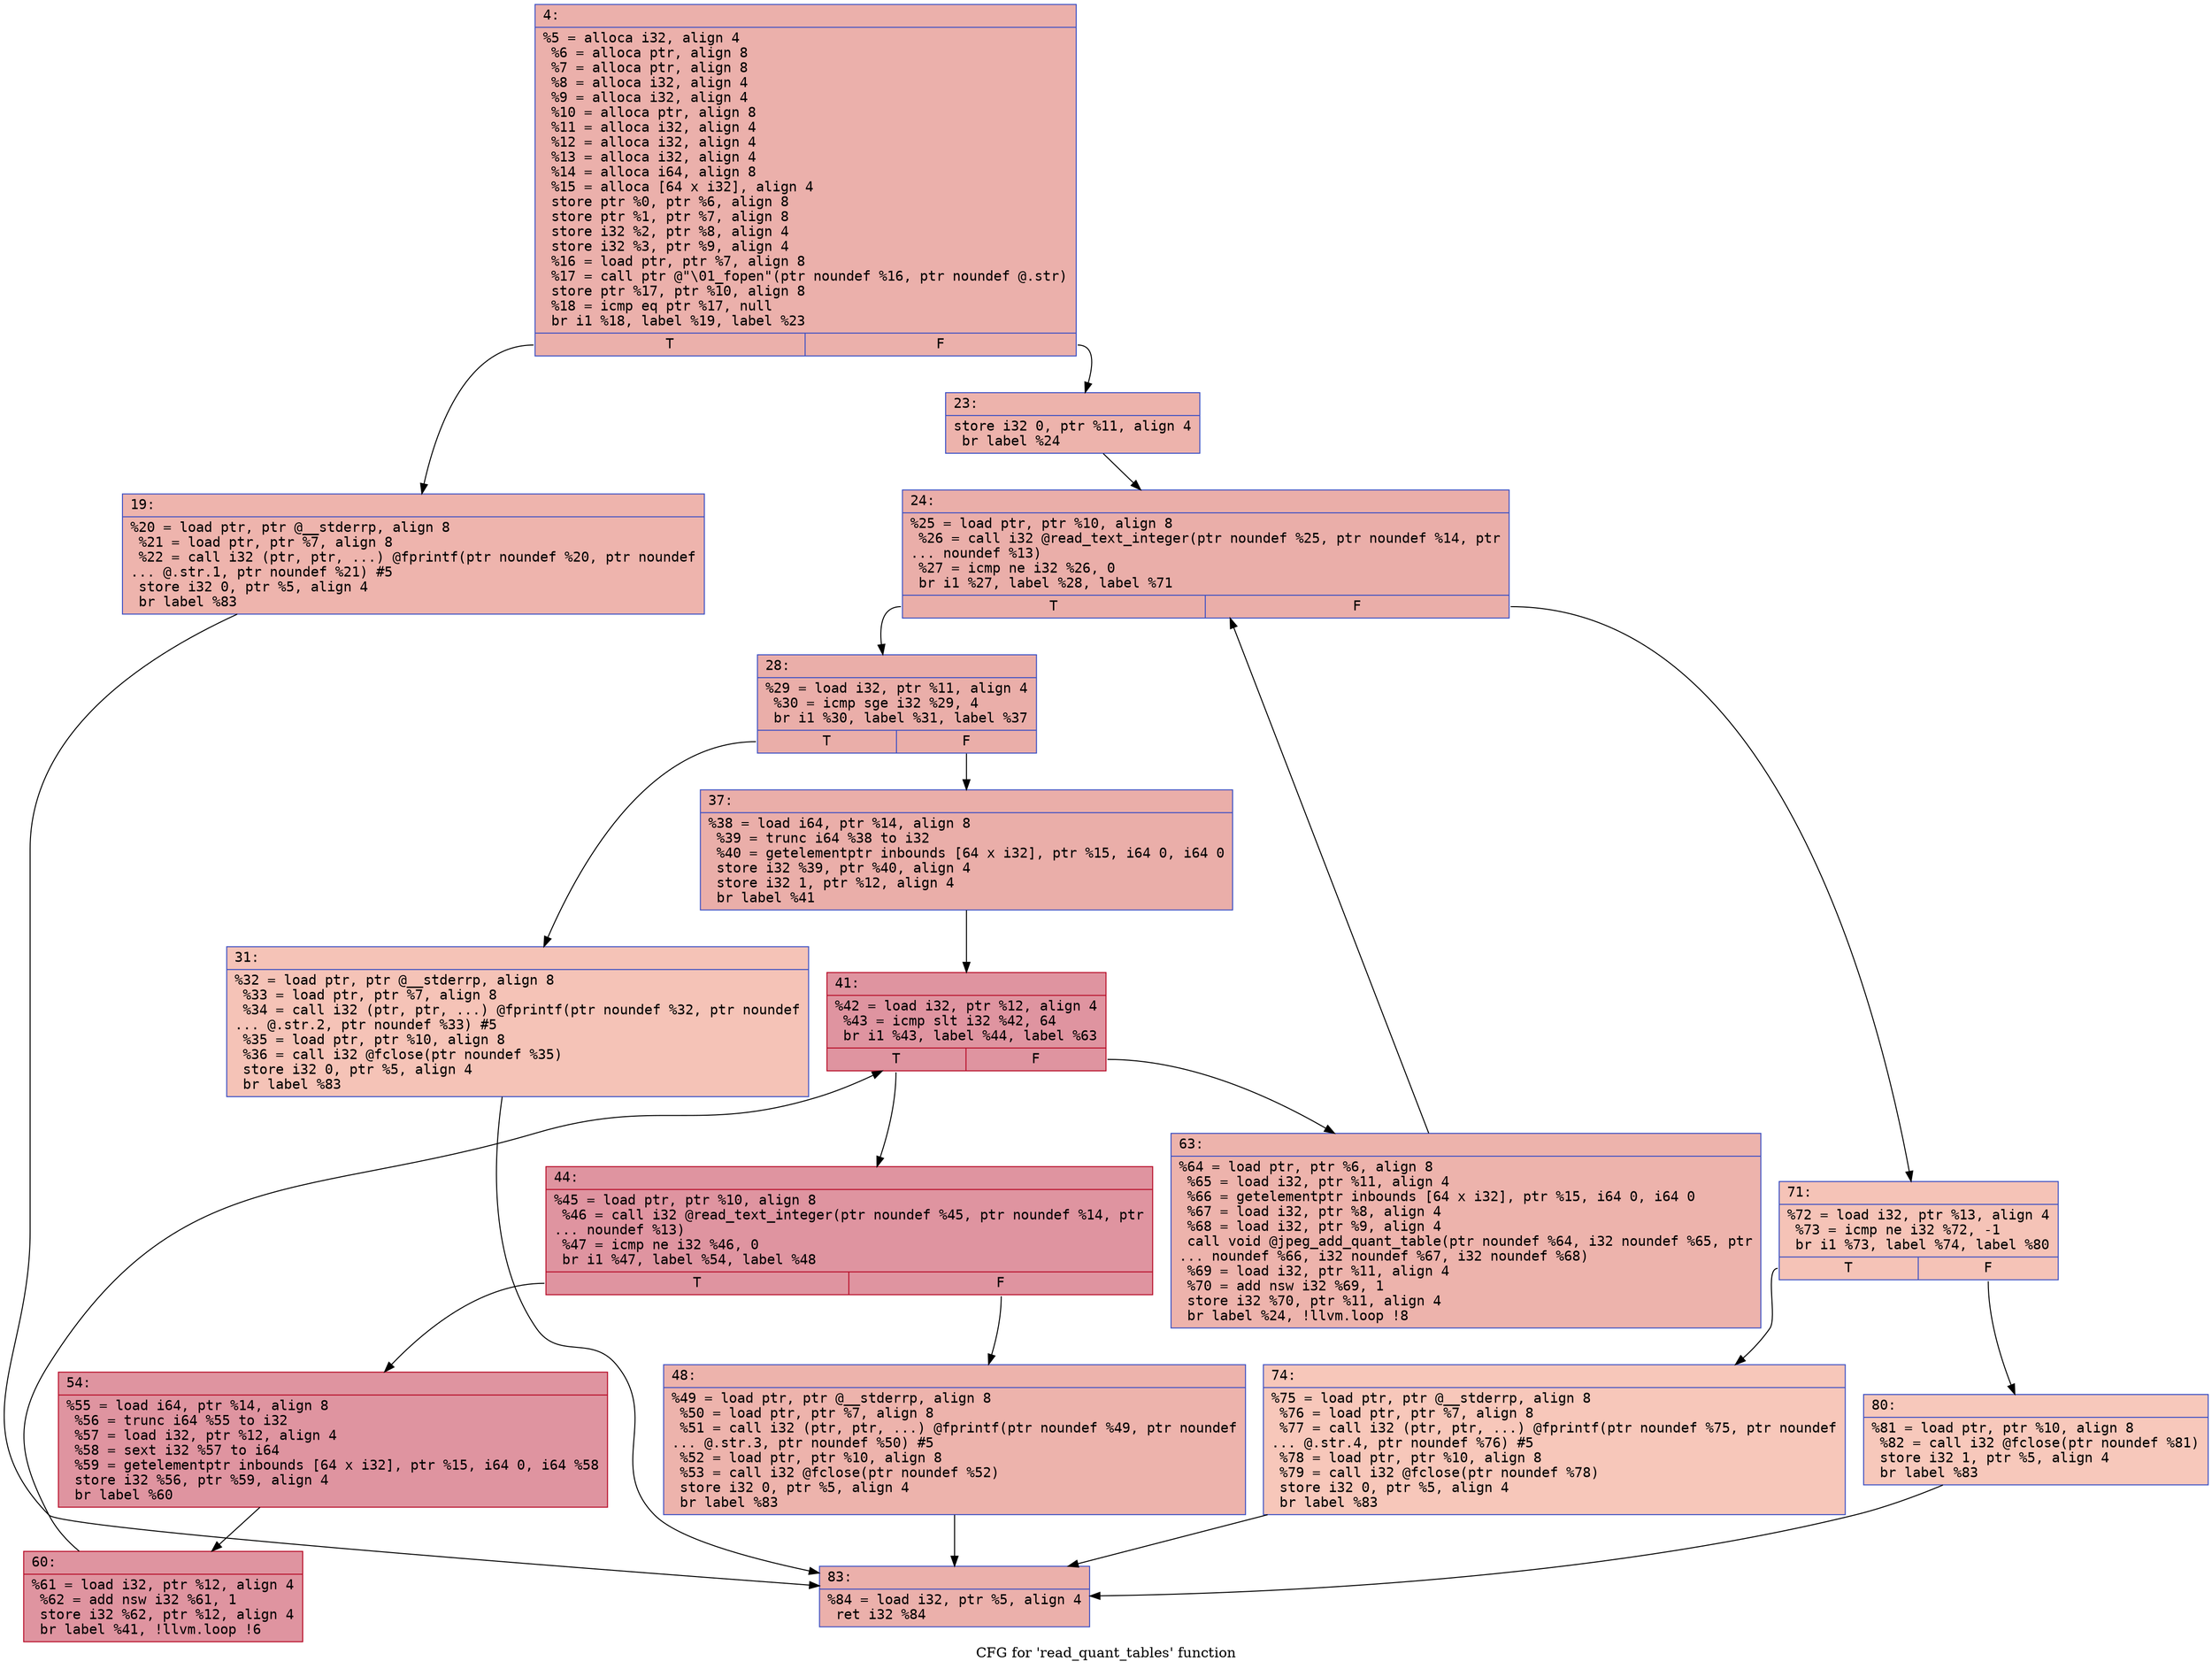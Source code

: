 digraph "CFG for 'read_quant_tables' function" {
	label="CFG for 'read_quant_tables' function";

	Node0x600001476120 [shape=record,color="#3d50c3ff", style=filled, fillcolor="#d24b4070" fontname="Courier",label="{4:\l|  %5 = alloca i32, align 4\l  %6 = alloca ptr, align 8\l  %7 = alloca ptr, align 8\l  %8 = alloca i32, align 4\l  %9 = alloca i32, align 4\l  %10 = alloca ptr, align 8\l  %11 = alloca i32, align 4\l  %12 = alloca i32, align 4\l  %13 = alloca i32, align 4\l  %14 = alloca i64, align 8\l  %15 = alloca [64 x i32], align 4\l  store ptr %0, ptr %6, align 8\l  store ptr %1, ptr %7, align 8\l  store i32 %2, ptr %8, align 4\l  store i32 %3, ptr %9, align 4\l  %16 = load ptr, ptr %7, align 8\l  %17 = call ptr @\"\\01_fopen\"(ptr noundef %16, ptr noundef @.str)\l  store ptr %17, ptr %10, align 8\l  %18 = icmp eq ptr %17, null\l  br i1 %18, label %19, label %23\l|{<s0>T|<s1>F}}"];
	Node0x600001476120:s0 -> Node0x600001476170[tooltip="4 -> 19\nProbability 37.50%" ];
	Node0x600001476120:s1 -> Node0x6000014761c0[tooltip="4 -> 23\nProbability 62.50%" ];
	Node0x600001476170 [shape=record,color="#3d50c3ff", style=filled, fillcolor="#d8564670" fontname="Courier",label="{19:\l|  %20 = load ptr, ptr @__stderrp, align 8\l  %21 = load ptr, ptr %7, align 8\l  %22 = call i32 (ptr, ptr, ...) @fprintf(ptr noundef %20, ptr noundef\l... @.str.1, ptr noundef %21) #5\l  store i32 0, ptr %5, align 4\l  br label %83\l}"];
	Node0x600001476170 -> Node0x600001476620[tooltip="19 -> 83\nProbability 100.00%" ];
	Node0x6000014761c0 [shape=record,color="#3d50c3ff", style=filled, fillcolor="#d6524470" fontname="Courier",label="{23:\l|  store i32 0, ptr %11, align 4\l  br label %24\l}"];
	Node0x6000014761c0 -> Node0x600001476210[tooltip="23 -> 24\nProbability 100.00%" ];
	Node0x600001476210 [shape=record,color="#3d50c3ff", style=filled, fillcolor="#d0473d70" fontname="Courier",label="{24:\l|  %25 = load ptr, ptr %10, align 8\l  %26 = call i32 @read_text_integer(ptr noundef %25, ptr noundef %14, ptr\l... noundef %13)\l  %27 = icmp ne i32 %26, 0\l  br i1 %27, label %28, label %71\l|{<s0>T|<s1>F}}"];
	Node0x600001476210:s0 -> Node0x600001476260[tooltip="24 -> 28\nProbability 96.88%" ];
	Node0x600001476210:s1 -> Node0x600001476530[tooltip="24 -> 71\nProbability 3.12%" ];
	Node0x600001476260 [shape=record,color="#3d50c3ff", style=filled, fillcolor="#d0473d70" fontname="Courier",label="{28:\l|  %29 = load i32, ptr %11, align 4\l  %30 = icmp sge i32 %29, 4\l  br i1 %30, label %31, label %37\l|{<s0>T|<s1>F}}"];
	Node0x600001476260:s0 -> Node0x6000014762b0[tooltip="28 -> 31\nProbability 3.12%" ];
	Node0x600001476260:s1 -> Node0x600001476300[tooltip="28 -> 37\nProbability 96.88%" ];
	Node0x6000014762b0 [shape=record,color="#3d50c3ff", style=filled, fillcolor="#e8765c70" fontname="Courier",label="{31:\l|  %32 = load ptr, ptr @__stderrp, align 8\l  %33 = load ptr, ptr %7, align 8\l  %34 = call i32 (ptr, ptr, ...) @fprintf(ptr noundef %32, ptr noundef\l... @.str.2, ptr noundef %33) #5\l  %35 = load ptr, ptr %10, align 8\l  %36 = call i32 @fclose(ptr noundef %35)\l  store i32 0, ptr %5, align 4\l  br label %83\l}"];
	Node0x6000014762b0 -> Node0x600001476620[tooltip="31 -> 83\nProbability 100.00%" ];
	Node0x600001476300 [shape=record,color="#3d50c3ff", style=filled, fillcolor="#d0473d70" fontname="Courier",label="{37:\l|  %38 = load i64, ptr %14, align 8\l  %39 = trunc i64 %38 to i32\l  %40 = getelementptr inbounds [64 x i32], ptr %15, i64 0, i64 0\l  store i32 %39, ptr %40, align 4\l  store i32 1, ptr %12, align 4\l  br label %41\l}"];
	Node0x600001476300 -> Node0x600001476350[tooltip="37 -> 41\nProbability 100.00%" ];
	Node0x600001476350 [shape=record,color="#b70d28ff", style=filled, fillcolor="#b70d2870" fontname="Courier",label="{41:\l|  %42 = load i32, ptr %12, align 4\l  %43 = icmp slt i32 %42, 64\l  br i1 %43, label %44, label %63\l|{<s0>T|<s1>F}}"];
	Node0x600001476350:s0 -> Node0x6000014763a0[tooltip="41 -> 44\nProbability 96.88%" ];
	Node0x600001476350:s1 -> Node0x6000014764e0[tooltip="41 -> 63\nProbability 3.12%" ];
	Node0x6000014763a0 [shape=record,color="#b70d28ff", style=filled, fillcolor="#b70d2870" fontname="Courier",label="{44:\l|  %45 = load ptr, ptr %10, align 8\l  %46 = call i32 @read_text_integer(ptr noundef %45, ptr noundef %14, ptr\l... noundef %13)\l  %47 = icmp ne i32 %46, 0\l  br i1 %47, label %54, label %48\l|{<s0>T|<s1>F}}"];
	Node0x6000014763a0:s0 -> Node0x600001476440[tooltip="44 -> 54\nProbability 96.88%" ];
	Node0x6000014763a0:s1 -> Node0x6000014763f0[tooltip="44 -> 48\nProbability 3.12%" ];
	Node0x6000014763f0 [shape=record,color="#3d50c3ff", style=filled, fillcolor="#d6524470" fontname="Courier",label="{48:\l|  %49 = load ptr, ptr @__stderrp, align 8\l  %50 = load ptr, ptr %7, align 8\l  %51 = call i32 (ptr, ptr, ...) @fprintf(ptr noundef %49, ptr noundef\l... @.str.3, ptr noundef %50) #5\l  %52 = load ptr, ptr %10, align 8\l  %53 = call i32 @fclose(ptr noundef %52)\l  store i32 0, ptr %5, align 4\l  br label %83\l}"];
	Node0x6000014763f0 -> Node0x600001476620[tooltip="48 -> 83\nProbability 100.00%" ];
	Node0x600001476440 [shape=record,color="#b70d28ff", style=filled, fillcolor="#b70d2870" fontname="Courier",label="{54:\l|  %55 = load i64, ptr %14, align 8\l  %56 = trunc i64 %55 to i32\l  %57 = load i32, ptr %12, align 4\l  %58 = sext i32 %57 to i64\l  %59 = getelementptr inbounds [64 x i32], ptr %15, i64 0, i64 %58\l  store i32 %56, ptr %59, align 4\l  br label %60\l}"];
	Node0x600001476440 -> Node0x600001476490[tooltip="54 -> 60\nProbability 100.00%" ];
	Node0x600001476490 [shape=record,color="#b70d28ff", style=filled, fillcolor="#b70d2870" fontname="Courier",label="{60:\l|  %61 = load i32, ptr %12, align 4\l  %62 = add nsw i32 %61, 1\l  store i32 %62, ptr %12, align 4\l  br label %41, !llvm.loop !6\l}"];
	Node0x600001476490 -> Node0x600001476350[tooltip="60 -> 41\nProbability 100.00%" ];
	Node0x6000014764e0 [shape=record,color="#3d50c3ff", style=filled, fillcolor="#d6524470" fontname="Courier",label="{63:\l|  %64 = load ptr, ptr %6, align 8\l  %65 = load i32, ptr %11, align 4\l  %66 = getelementptr inbounds [64 x i32], ptr %15, i64 0, i64 0\l  %67 = load i32, ptr %8, align 4\l  %68 = load i32, ptr %9, align 4\l  call void @jpeg_add_quant_table(ptr noundef %64, i32 noundef %65, ptr\l... noundef %66, i32 noundef %67, i32 noundef %68)\l  %69 = load i32, ptr %11, align 4\l  %70 = add nsw i32 %69, 1\l  store i32 %70, ptr %11, align 4\l  br label %24, !llvm.loop !8\l}"];
	Node0x6000014764e0 -> Node0x600001476210[tooltip="63 -> 24\nProbability 100.00%" ];
	Node0x600001476530 [shape=record,color="#3d50c3ff", style=filled, fillcolor="#e8765c70" fontname="Courier",label="{71:\l|  %72 = load i32, ptr %13, align 4\l  %73 = icmp ne i32 %72, -1\l  br i1 %73, label %74, label %80\l|{<s0>T|<s1>F}}"];
	Node0x600001476530:s0 -> Node0x600001476580[tooltip="71 -> 74\nProbability 62.50%" ];
	Node0x600001476530:s1 -> Node0x6000014765d0[tooltip="71 -> 80\nProbability 37.50%" ];
	Node0x600001476580 [shape=record,color="#3d50c3ff", style=filled, fillcolor="#ec7f6370" fontname="Courier",label="{74:\l|  %75 = load ptr, ptr @__stderrp, align 8\l  %76 = load ptr, ptr %7, align 8\l  %77 = call i32 (ptr, ptr, ...) @fprintf(ptr noundef %75, ptr noundef\l... @.str.4, ptr noundef %76) #5\l  %78 = load ptr, ptr %10, align 8\l  %79 = call i32 @fclose(ptr noundef %78)\l  store i32 0, ptr %5, align 4\l  br label %83\l}"];
	Node0x600001476580 -> Node0x600001476620[tooltip="74 -> 83\nProbability 100.00%" ];
	Node0x6000014765d0 [shape=record,color="#3d50c3ff", style=filled, fillcolor="#ed836670" fontname="Courier",label="{80:\l|  %81 = load ptr, ptr %10, align 8\l  %82 = call i32 @fclose(ptr noundef %81)\l  store i32 1, ptr %5, align 4\l  br label %83\l}"];
	Node0x6000014765d0 -> Node0x600001476620[tooltip="80 -> 83\nProbability 100.00%" ];
	Node0x600001476620 [shape=record,color="#3d50c3ff", style=filled, fillcolor="#d24b4070" fontname="Courier",label="{83:\l|  %84 = load i32, ptr %5, align 4\l  ret i32 %84\l}"];
}
